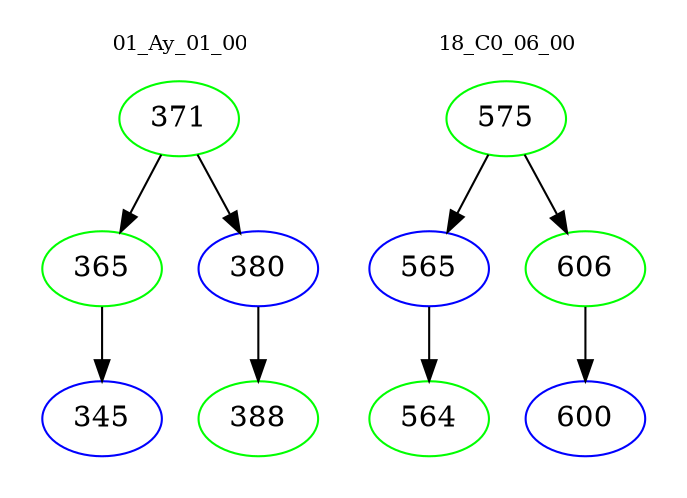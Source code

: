 digraph{
subgraph cluster_0 {
color = white
label = "01_Ay_01_00";
fontsize=10;
T0_371 [label="371", color="green"]
T0_371 -> T0_365 [color="black"]
T0_365 [label="365", color="green"]
T0_365 -> T0_345 [color="black"]
T0_345 [label="345", color="blue"]
T0_371 -> T0_380 [color="black"]
T0_380 [label="380", color="blue"]
T0_380 -> T0_388 [color="black"]
T0_388 [label="388", color="green"]
}
subgraph cluster_1 {
color = white
label = "18_C0_06_00";
fontsize=10;
T1_575 [label="575", color="green"]
T1_575 -> T1_565 [color="black"]
T1_565 [label="565", color="blue"]
T1_565 -> T1_564 [color="black"]
T1_564 [label="564", color="green"]
T1_575 -> T1_606 [color="black"]
T1_606 [label="606", color="green"]
T1_606 -> T1_600 [color="black"]
T1_600 [label="600", color="blue"]
}
}
